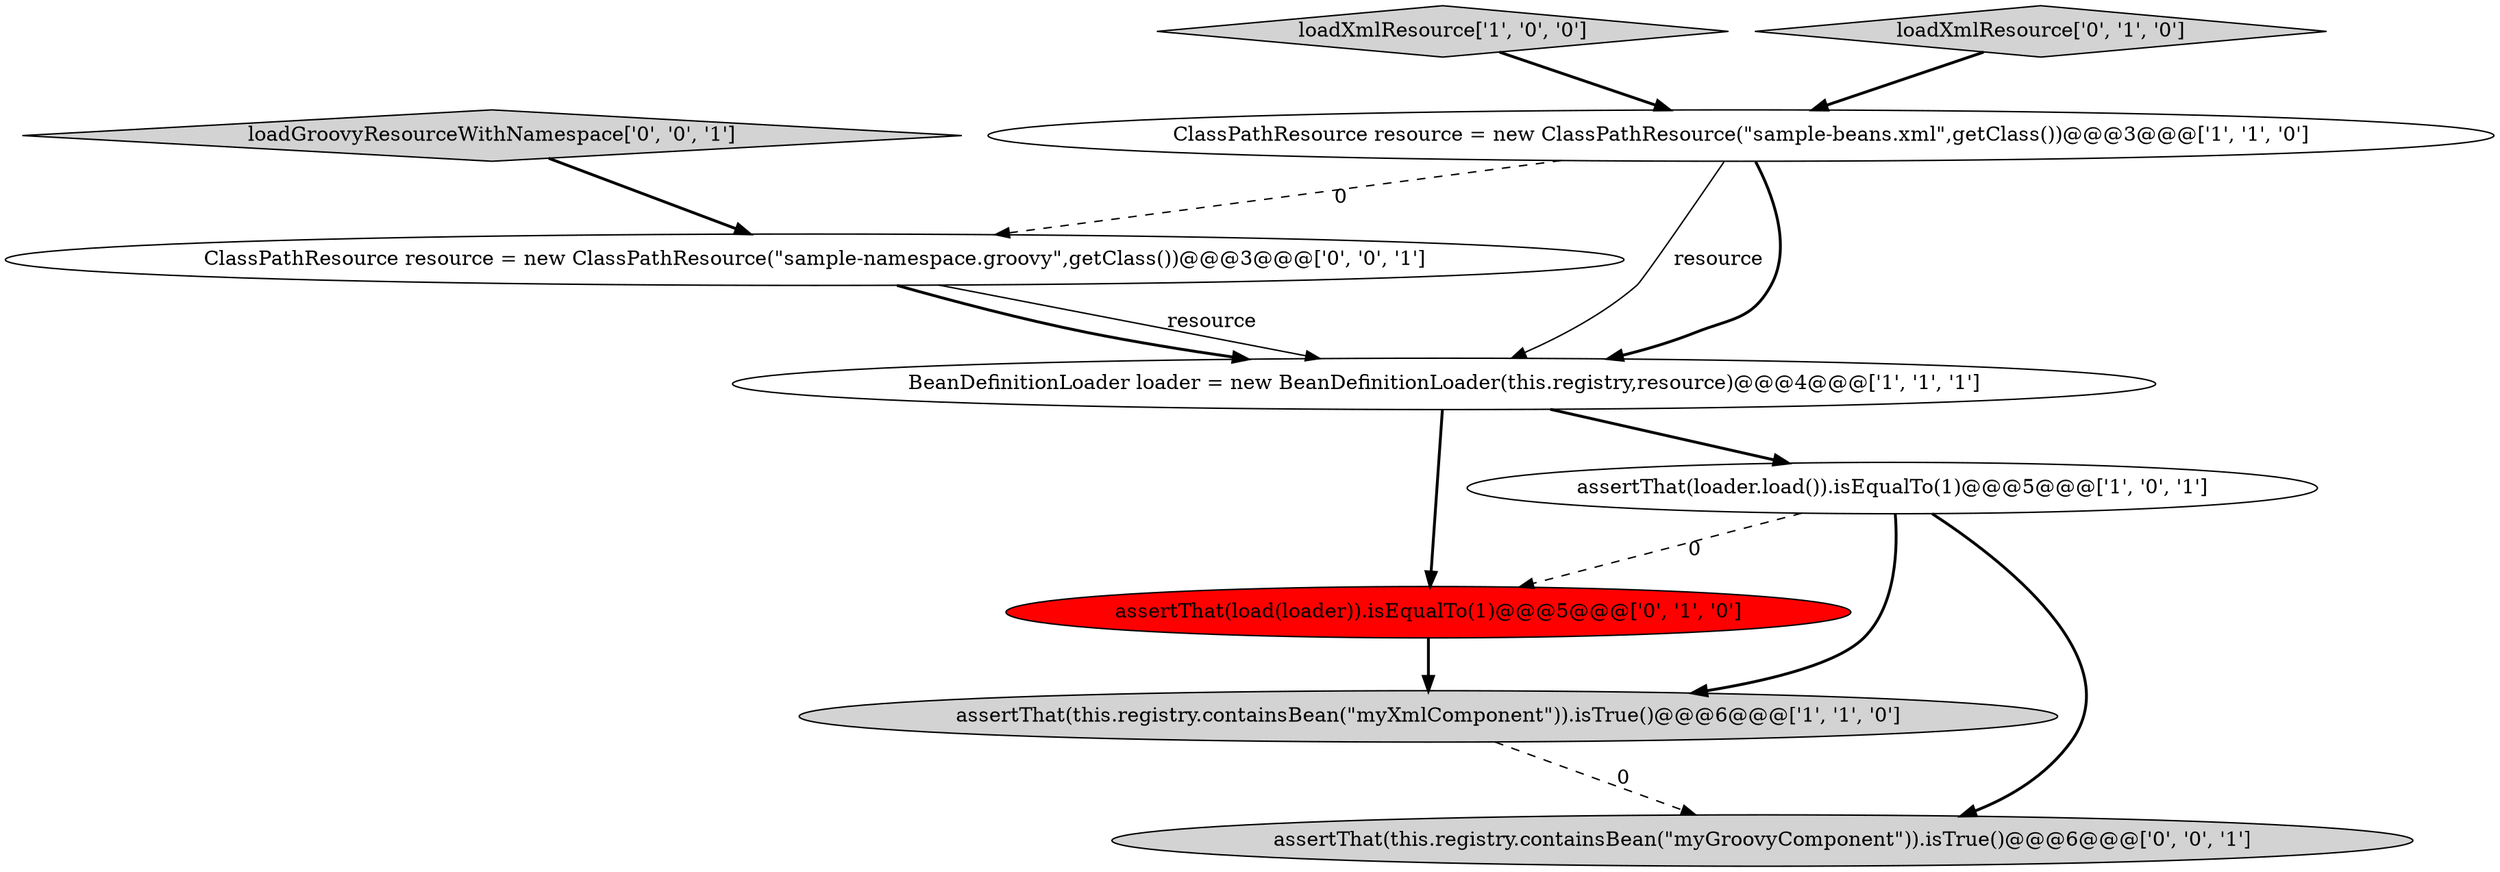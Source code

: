 digraph {
5 [style = filled, label = "assertThat(load(loader)).isEqualTo(1)@@@5@@@['0', '1', '0']", fillcolor = red, shape = ellipse image = "AAA1AAABBB2BBB"];
7 [style = filled, label = "ClassPathResource resource = new ClassPathResource(\"sample-namespace.groovy\",getClass())@@@3@@@['0', '0', '1']", fillcolor = white, shape = ellipse image = "AAA0AAABBB3BBB"];
4 [style = filled, label = "assertThat(loader.load()).isEqualTo(1)@@@5@@@['1', '0', '1']", fillcolor = white, shape = ellipse image = "AAA0AAABBB1BBB"];
8 [style = filled, label = "assertThat(this.registry.containsBean(\"myGroovyComponent\")).isTrue()@@@6@@@['0', '0', '1']", fillcolor = lightgray, shape = ellipse image = "AAA0AAABBB3BBB"];
2 [style = filled, label = "loadXmlResource['1', '0', '0']", fillcolor = lightgray, shape = diamond image = "AAA0AAABBB1BBB"];
0 [style = filled, label = "assertThat(this.registry.containsBean(\"myXmlComponent\")).isTrue()@@@6@@@['1', '1', '0']", fillcolor = lightgray, shape = ellipse image = "AAA0AAABBB1BBB"];
9 [style = filled, label = "loadGroovyResourceWithNamespace['0', '0', '1']", fillcolor = lightgray, shape = diamond image = "AAA0AAABBB3BBB"];
6 [style = filled, label = "loadXmlResource['0', '1', '0']", fillcolor = lightgray, shape = diamond image = "AAA0AAABBB2BBB"];
3 [style = filled, label = "BeanDefinitionLoader loader = new BeanDefinitionLoader(this.registry,resource)@@@4@@@['1', '1', '1']", fillcolor = white, shape = ellipse image = "AAA0AAABBB1BBB"];
1 [style = filled, label = "ClassPathResource resource = new ClassPathResource(\"sample-beans.xml\",getClass())@@@3@@@['1', '1', '0']", fillcolor = white, shape = ellipse image = "AAA0AAABBB1BBB"];
1->3 [style = bold, label=""];
4->5 [style = dashed, label="0"];
6->1 [style = bold, label=""];
4->8 [style = bold, label=""];
0->8 [style = dashed, label="0"];
3->5 [style = bold, label=""];
1->3 [style = solid, label="resource"];
7->3 [style = solid, label="resource"];
1->7 [style = dashed, label="0"];
5->0 [style = bold, label=""];
9->7 [style = bold, label=""];
3->4 [style = bold, label=""];
2->1 [style = bold, label=""];
7->3 [style = bold, label=""];
4->0 [style = bold, label=""];
}
